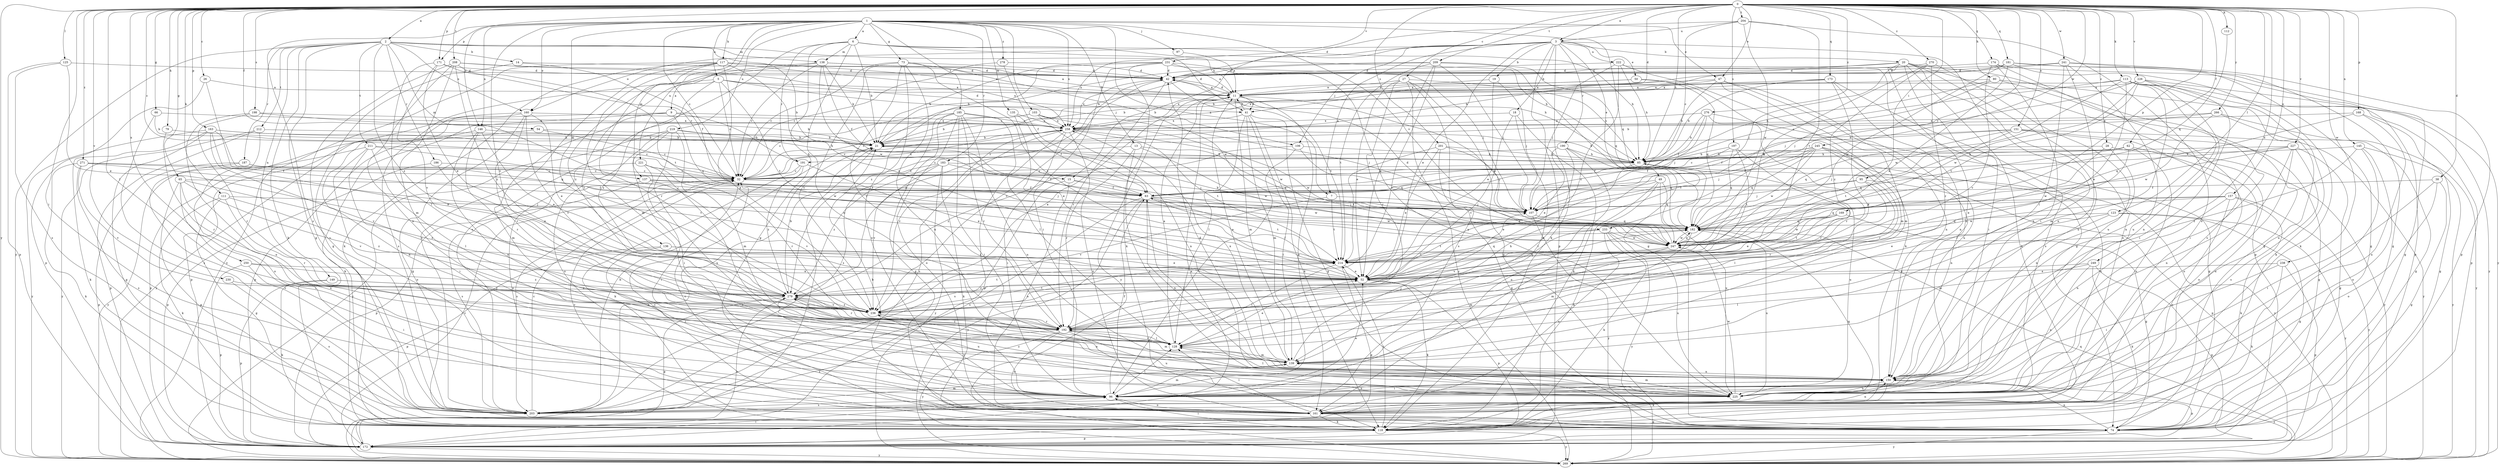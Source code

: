 strict digraph  {
0;
1;
2;
3;
5;
6;
7;
9;
11;
13;
14;
15;
18;
19;
20;
21;
26;
27;
28;
32;
38;
41;
42;
47;
49;
50;
52;
54;
62;
63;
65;
66;
73;
74;
79;
80;
85;
95;
96;
97;
103;
106;
107;
111;
112;
113;
117;
118;
123;
125;
128;
135;
136;
137;
138;
139;
145;
146;
149;
150;
151;
157;
160;
161;
163;
168;
169;
171;
172;
173;
174;
181;
182;
183;
185;
186;
187;
190;
191;
192;
197;
198;
201;
203;
204;
208;
209;
211;
212;
214;
219;
221;
222;
225;
226;
227;
230;
231;
233;
236;
238;
241;
245;
247;
249;
250;
258;
266;
269;
270;
271;
276;
278;
279;
0 -> 2  [label=a];
0 -> 3  [label=a];
0 -> 26  [label=c];
0 -> 27  [label=c];
0 -> 28  [label=c];
0 -> 32  [label=c];
0 -> 38  [label=d];
0 -> 41  [label=d];
0 -> 47  [label=e];
0 -> 54  [label=f];
0 -> 62  [label=f];
0 -> 65  [label=g];
0 -> 66  [label=g];
0 -> 79  [label=h];
0 -> 80  [label=h];
0 -> 85  [label=h];
0 -> 95  [label=i];
0 -> 96  [label=i];
0 -> 111  [label=k];
0 -> 112  [label=k];
0 -> 113  [label=k];
0 -> 123  [label=l];
0 -> 125  [label=l];
0 -> 128  [label=l];
0 -> 145  [label=n];
0 -> 146  [label=n];
0 -> 151  [label=o];
0 -> 157  [label=o];
0 -> 163  [label=p];
0 -> 168  [label=p];
0 -> 169  [label=p];
0 -> 171  [label=p];
0 -> 173  [label=q];
0 -> 174  [label=q];
0 -> 181  [label=q];
0 -> 197  [label=s];
0 -> 198  [label=s];
0 -> 201  [label=s];
0 -> 204  [label=t];
0 -> 208  [label=t];
0 -> 209  [label=t];
0 -> 226  [label=v];
0 -> 227  [label=v];
0 -> 230  [label=v];
0 -> 231  [label=v];
0 -> 233  [label=v];
0 -> 238  [label=w];
0 -> 241  [label=w];
0 -> 245  [label=w];
0 -> 249  [label=x];
0 -> 250  [label=x];
0 -> 266  [label=y];
0 -> 269  [label=y];
0 -> 270  [label=z];
0 -> 271  [label=z];
0 -> 276  [label=z];
1 -> 5  [label=a];
1 -> 6  [label=a];
1 -> 7  [label=a];
1 -> 13  [label=b];
1 -> 32  [label=c];
1 -> 47  [label=e];
1 -> 73  [label=g];
1 -> 97  [label=j];
1 -> 103  [label=j];
1 -> 117  [label=k];
1 -> 135  [label=m];
1 -> 136  [label=m];
1 -> 137  [label=m];
1 -> 146  [label=n];
1 -> 160  [label=o];
1 -> 171  [label=p];
1 -> 182  [label=q];
1 -> 183  [label=r];
1 -> 185  [label=r];
1 -> 203  [label=s];
1 -> 219  [label=u];
1 -> 221  [label=u];
1 -> 233  [label=v];
1 -> 236  [label=v];
1 -> 258  [label=x];
1 -> 278  [label=z];
2 -> 14  [label=b];
2 -> 15  [label=b];
2 -> 74  [label=g];
2 -> 85  [label=h];
2 -> 118  [label=k];
2 -> 137  [label=m];
2 -> 138  [label=m];
2 -> 149  [label=n];
2 -> 160  [label=o];
2 -> 186  [label=r];
2 -> 187  [label=r];
2 -> 211  [label=t];
2 -> 212  [label=t];
2 -> 269  [label=y];
2 -> 279  [label=z];
3 -> 7  [label=a];
3 -> 15  [label=b];
3 -> 18  [label=b];
3 -> 19  [label=b];
3 -> 20  [label=b];
3 -> 49  [label=e];
3 -> 50  [label=e];
3 -> 52  [label=e];
3 -> 96  [label=i];
3 -> 106  [label=j];
3 -> 118  [label=k];
3 -> 160  [label=o];
3 -> 172  [label=p];
3 -> 190  [label=r];
3 -> 222  [label=u];
3 -> 258  [label=x];
5 -> 9  [label=a];
5 -> 11  [label=a];
5 -> 32  [label=c];
5 -> 41  [label=d];
5 -> 106  [label=j];
5 -> 203  [label=s];
5 -> 214  [label=t];
5 -> 279  [label=z];
6 -> 11  [label=a];
6 -> 21  [label=b];
6 -> 41  [label=d];
6 -> 74  [label=g];
6 -> 85  [label=h];
6 -> 138  [label=m];
6 -> 150  [label=n];
6 -> 191  [label=r];
6 -> 203  [label=s];
7 -> 107  [label=j];
7 -> 214  [label=t];
7 -> 236  [label=v];
9 -> 118  [label=k];
9 -> 139  [label=m];
9 -> 172  [label=p];
9 -> 182  [label=q];
9 -> 191  [label=r];
9 -> 258  [label=x];
11 -> 41  [label=d];
11 -> 42  [label=d];
11 -> 139  [label=m];
11 -> 161  [label=o];
11 -> 247  [label=w];
11 -> 269  [label=y];
13 -> 182  [label=q];
13 -> 191  [label=r];
13 -> 192  [label=r];
13 -> 225  [label=u];
13 -> 247  [label=w];
14 -> 42  [label=d];
14 -> 63  [label=f];
14 -> 74  [label=g];
15 -> 63  [label=f];
15 -> 161  [label=o];
15 -> 203  [label=s];
15 -> 247  [label=w];
18 -> 118  [label=k];
18 -> 139  [label=m];
18 -> 236  [label=v];
18 -> 258  [label=x];
19 -> 11  [label=a];
19 -> 52  [label=e];
19 -> 107  [label=j];
20 -> 21  [label=b];
20 -> 42  [label=d];
20 -> 74  [label=g];
20 -> 96  [label=i];
20 -> 107  [label=j];
20 -> 118  [label=k];
20 -> 150  [label=n];
20 -> 161  [label=o];
20 -> 172  [label=p];
20 -> 225  [label=u];
21 -> 85  [label=h];
21 -> 269  [label=y];
26 -> 11  [label=a];
26 -> 172  [label=p];
26 -> 214  [label=t];
27 -> 11  [label=a];
27 -> 52  [label=e];
27 -> 74  [label=g];
27 -> 85  [label=h];
27 -> 192  [label=r];
27 -> 203  [label=s];
27 -> 269  [label=y];
28 -> 52  [label=e];
28 -> 85  [label=h];
28 -> 150  [label=n];
28 -> 269  [label=y];
32 -> 63  [label=f];
32 -> 172  [label=p];
32 -> 203  [label=s];
32 -> 258  [label=x];
38 -> 63  [label=f];
38 -> 74  [label=g];
38 -> 96  [label=i];
38 -> 161  [label=o];
41 -> 11  [label=a];
41 -> 74  [label=g];
41 -> 96  [label=i];
41 -> 118  [label=k];
41 -> 128  [label=l];
41 -> 139  [label=m];
41 -> 258  [label=x];
42 -> 11  [label=a];
42 -> 192  [label=r];
42 -> 214  [label=t];
42 -> 236  [label=v];
42 -> 258  [label=x];
47 -> 11  [label=a];
47 -> 85  [label=h];
47 -> 139  [label=m];
47 -> 150  [label=n];
47 -> 225  [label=u];
47 -> 258  [label=x];
49 -> 52  [label=e];
49 -> 63  [label=f];
49 -> 96  [label=i];
49 -> 118  [label=k];
49 -> 182  [label=q];
49 -> 225  [label=u];
50 -> 11  [label=a];
50 -> 139  [label=m];
50 -> 182  [label=q];
50 -> 258  [label=x];
52 -> 63  [label=f];
52 -> 118  [label=k];
52 -> 172  [label=p];
52 -> 182  [label=q];
52 -> 279  [label=z];
54 -> 21  [label=b];
54 -> 32  [label=c];
54 -> 150  [label=n];
62 -> 85  [label=h];
62 -> 107  [label=j];
62 -> 161  [label=o];
62 -> 182  [label=q];
62 -> 192  [label=r];
62 -> 225  [label=u];
63 -> 107  [label=j];
63 -> 150  [label=n];
63 -> 203  [label=s];
63 -> 214  [label=t];
63 -> 247  [label=w];
63 -> 269  [label=y];
65 -> 63  [label=f];
65 -> 74  [label=g];
65 -> 96  [label=i];
65 -> 225  [label=u];
65 -> 236  [label=v];
65 -> 279  [label=z];
66 -> 21  [label=b];
66 -> 203  [label=s];
66 -> 258  [label=x];
73 -> 32  [label=c];
73 -> 42  [label=d];
73 -> 52  [label=e];
73 -> 161  [label=o];
73 -> 192  [label=r];
73 -> 225  [label=u];
73 -> 236  [label=v];
73 -> 247  [label=w];
74 -> 32  [label=c];
74 -> 150  [label=n];
74 -> 269  [label=y];
79 -> 21  [label=b];
79 -> 192  [label=r];
80 -> 11  [label=a];
80 -> 85  [label=h];
80 -> 96  [label=i];
80 -> 107  [label=j];
80 -> 225  [label=u];
85 -> 32  [label=c];
85 -> 52  [label=e];
85 -> 225  [label=u];
85 -> 269  [label=y];
95 -> 63  [label=f];
95 -> 107  [label=j];
95 -> 128  [label=l];
95 -> 172  [label=p];
95 -> 192  [label=r];
96 -> 52  [label=e];
96 -> 63  [label=f];
96 -> 128  [label=l];
96 -> 139  [label=m];
96 -> 150  [label=n];
96 -> 161  [label=o];
96 -> 203  [label=s];
96 -> 236  [label=v];
97 -> 11  [label=a];
103 -> 21  [label=b];
103 -> 32  [label=c];
103 -> 107  [label=j];
103 -> 150  [label=n];
103 -> 247  [label=w];
103 -> 258  [label=x];
106 -> 85  [label=h];
106 -> 96  [label=i];
106 -> 182  [label=q];
106 -> 279  [label=z];
107 -> 182  [label=q];
107 -> 269  [label=y];
111 -> 74  [label=g];
111 -> 107  [label=j];
111 -> 118  [label=k];
111 -> 192  [label=r];
111 -> 279  [label=z];
112 -> 182  [label=q];
113 -> 11  [label=a];
113 -> 32  [label=c];
113 -> 52  [label=e];
113 -> 118  [label=k];
113 -> 139  [label=m];
113 -> 150  [label=n];
113 -> 172  [label=p];
113 -> 247  [label=w];
113 -> 269  [label=y];
117 -> 11  [label=a];
117 -> 42  [label=d];
117 -> 52  [label=e];
117 -> 85  [label=h];
117 -> 118  [label=k];
117 -> 139  [label=m];
117 -> 192  [label=r];
117 -> 203  [label=s];
117 -> 236  [label=v];
117 -> 269  [label=y];
118 -> 32  [label=c];
118 -> 96  [label=i];
118 -> 172  [label=p];
118 -> 214  [label=t];
118 -> 269  [label=y];
123 -> 52  [label=e];
123 -> 74  [label=g];
123 -> 139  [label=m];
123 -> 182  [label=q];
123 -> 269  [label=y];
125 -> 42  [label=d];
125 -> 52  [label=e];
125 -> 172  [label=p];
125 -> 203  [label=s];
128 -> 11  [label=a];
128 -> 52  [label=e];
128 -> 139  [label=m];
128 -> 192  [label=r];
128 -> 279  [label=z];
135 -> 52  [label=e];
135 -> 63  [label=f];
135 -> 258  [label=x];
136 -> 52  [label=e];
136 -> 96  [label=i];
136 -> 172  [label=p];
136 -> 214  [label=t];
137 -> 63  [label=f];
137 -> 107  [label=j];
137 -> 203  [label=s];
137 -> 236  [label=v];
138 -> 11  [label=a];
138 -> 21  [label=b];
138 -> 32  [label=c];
138 -> 42  [label=d];
138 -> 63  [label=f];
138 -> 236  [label=v];
138 -> 247  [label=w];
138 -> 279  [label=z];
139 -> 11  [label=a];
139 -> 107  [label=j];
139 -> 150  [label=n];
139 -> 258  [label=x];
145 -> 85  [label=h];
145 -> 161  [label=o];
145 -> 225  [label=u];
145 -> 269  [label=y];
145 -> 279  [label=z];
146 -> 21  [label=b];
146 -> 52  [label=e];
146 -> 150  [label=n];
146 -> 172  [label=p];
146 -> 192  [label=r];
149 -> 118  [label=k];
149 -> 172  [label=p];
149 -> 192  [label=r];
149 -> 279  [label=z];
150 -> 63  [label=f];
150 -> 96  [label=i];
150 -> 118  [label=k];
150 -> 128  [label=l];
150 -> 172  [label=p];
150 -> 225  [label=u];
150 -> 269  [label=y];
151 -> 21  [label=b];
151 -> 63  [label=f];
151 -> 74  [label=g];
151 -> 161  [label=o];
151 -> 182  [label=q];
151 -> 214  [label=t];
151 -> 269  [label=y];
157 -> 107  [label=j];
157 -> 118  [label=k];
157 -> 150  [label=n];
157 -> 161  [label=o];
157 -> 182  [label=q];
157 -> 247  [label=w];
157 -> 269  [label=y];
160 -> 52  [label=e];
160 -> 74  [label=g];
160 -> 172  [label=p];
160 -> 192  [label=r];
160 -> 236  [label=v];
160 -> 258  [label=x];
160 -> 269  [label=y];
161 -> 21  [label=b];
161 -> 32  [label=c];
161 -> 74  [label=g];
161 -> 118  [label=k];
161 -> 128  [label=l];
161 -> 150  [label=n];
161 -> 182  [label=q];
163 -> 21  [label=b];
163 -> 32  [label=c];
163 -> 52  [label=e];
163 -> 74  [label=g];
163 -> 118  [label=k];
163 -> 182  [label=q];
163 -> 236  [label=v];
163 -> 269  [label=y];
168 -> 74  [label=g];
168 -> 182  [label=q];
168 -> 225  [label=u];
168 -> 258  [label=x];
169 -> 52  [label=e];
169 -> 74  [label=g];
169 -> 182  [label=q];
169 -> 214  [label=t];
169 -> 247  [label=w];
171 -> 32  [label=c];
171 -> 42  [label=d];
171 -> 52  [label=e];
171 -> 128  [label=l];
171 -> 236  [label=v];
172 -> 11  [label=a];
172 -> 32  [label=c];
172 -> 96  [label=i];
172 -> 269  [label=y];
172 -> 279  [label=z];
173 -> 11  [label=a];
173 -> 21  [label=b];
173 -> 85  [label=h];
173 -> 150  [label=n];
173 -> 192  [label=r];
173 -> 203  [label=s];
174 -> 42  [label=d];
174 -> 150  [label=n];
174 -> 172  [label=p];
174 -> 203  [label=s];
174 -> 236  [label=v];
181 -> 21  [label=b];
181 -> 42  [label=d];
181 -> 52  [label=e];
181 -> 74  [label=g];
181 -> 118  [label=k];
181 -> 247  [label=w];
181 -> 269  [label=y];
182 -> 21  [label=b];
182 -> 139  [label=m];
182 -> 225  [label=u];
182 -> 247  [label=w];
183 -> 32  [label=c];
183 -> 63  [label=f];
183 -> 107  [label=j];
183 -> 118  [label=k];
183 -> 236  [label=v];
183 -> 269  [label=y];
183 -> 279  [label=z];
185 -> 32  [label=c];
185 -> 74  [label=g];
185 -> 96  [label=i];
185 -> 128  [label=l];
185 -> 161  [label=o];
185 -> 192  [label=r];
185 -> 203  [label=s];
185 -> 225  [label=u];
185 -> 258  [label=x];
186 -> 32  [label=c];
186 -> 52  [label=e];
186 -> 172  [label=p];
187 -> 32  [label=c];
187 -> 107  [label=j];
187 -> 172  [label=p];
187 -> 203  [label=s];
190 -> 32  [label=c];
190 -> 52  [label=e];
190 -> 85  [label=h];
190 -> 128  [label=l];
190 -> 161  [label=o];
190 -> 182  [label=q];
191 -> 32  [label=c];
191 -> 52  [label=e];
191 -> 118  [label=k];
191 -> 279  [label=z];
192 -> 85  [label=h];
192 -> 128  [label=l];
192 -> 139  [label=m];
192 -> 161  [label=o];
192 -> 203  [label=s];
192 -> 225  [label=u];
192 -> 269  [label=y];
197 -> 63  [label=f];
197 -> 85  [label=h];
197 -> 182  [label=q];
197 -> 192  [label=r];
197 -> 214  [label=t];
198 -> 21  [label=b];
198 -> 192  [label=r];
198 -> 225  [label=u];
198 -> 258  [label=x];
201 -> 52  [label=e];
201 -> 74  [label=g];
201 -> 85  [label=h];
201 -> 107  [label=j];
201 -> 214  [label=t];
203 -> 21  [label=b];
203 -> 32  [label=c];
203 -> 139  [label=m];
204 -> 32  [label=c];
204 -> 42  [label=d];
204 -> 161  [label=o];
204 -> 214  [label=t];
204 -> 247  [label=w];
204 -> 3  [label=u];
208 -> 42  [label=d];
208 -> 139  [label=m];
208 -> 150  [label=n];
208 -> 203  [label=s];
208 -> 214  [label=t];
208 -> 258  [label=x];
208 -> 279  [label=z];
209 -> 21  [label=b];
209 -> 42  [label=d];
209 -> 52  [label=e];
209 -> 74  [label=g];
209 -> 107  [label=j];
209 -> 182  [label=q];
209 -> 214  [label=t];
209 -> 236  [label=v];
211 -> 85  [label=h];
211 -> 96  [label=i];
211 -> 128  [label=l];
211 -> 161  [label=o];
211 -> 247  [label=w];
211 -> 269  [label=y];
212 -> 21  [label=b];
212 -> 161  [label=o];
212 -> 172  [label=p];
212 -> 269  [label=y];
214 -> 52  [label=e];
214 -> 128  [label=l];
214 -> 172  [label=p];
214 -> 182  [label=q];
219 -> 21  [label=b];
219 -> 85  [label=h];
219 -> 96  [label=i];
219 -> 139  [label=m];
219 -> 161  [label=o];
219 -> 225  [label=u];
219 -> 269  [label=y];
221 -> 32  [label=c];
221 -> 96  [label=i];
221 -> 128  [label=l];
221 -> 161  [label=o];
221 -> 192  [label=r];
222 -> 42  [label=d];
222 -> 74  [label=g];
222 -> 85  [label=h];
222 -> 107  [label=j];
222 -> 118  [label=k];
222 -> 279  [label=z];
225 -> 42  [label=d];
225 -> 139  [label=m];
225 -> 247  [label=w];
225 -> 279  [label=z];
226 -> 11  [label=a];
226 -> 74  [label=g];
226 -> 96  [label=i];
226 -> 107  [label=j];
226 -> 150  [label=n];
226 -> 214  [label=t];
226 -> 247  [label=w];
227 -> 63  [label=f];
227 -> 74  [label=g];
227 -> 85  [label=h];
227 -> 150  [label=n];
227 -> 203  [label=s];
227 -> 225  [label=u];
227 -> 247  [label=w];
230 -> 203  [label=s];
230 -> 279  [label=z];
231 -> 11  [label=a];
231 -> 21  [label=b];
231 -> 42  [label=d];
231 -> 96  [label=i];
231 -> 107  [label=j];
231 -> 118  [label=k];
231 -> 225  [label=u];
231 -> 279  [label=z];
233 -> 118  [label=k];
233 -> 161  [label=o];
233 -> 214  [label=t];
233 -> 225  [label=u];
233 -> 236  [label=v];
233 -> 247  [label=w];
233 -> 269  [label=y];
236 -> 11  [label=a];
236 -> 150  [label=n];
236 -> 192  [label=r];
236 -> 214  [label=t];
236 -> 279  [label=z];
238 -> 52  [label=e];
238 -> 96  [label=i];
238 -> 118  [label=k];
238 -> 172  [label=p];
241 -> 21  [label=b];
241 -> 42  [label=d];
241 -> 74  [label=g];
241 -> 128  [label=l];
241 -> 150  [label=n];
241 -> 172  [label=p];
241 -> 225  [label=u];
245 -> 32  [label=c];
245 -> 63  [label=f];
245 -> 85  [label=h];
245 -> 107  [label=j];
245 -> 150  [label=n];
245 -> 182  [label=q];
245 -> 192  [label=r];
245 -> 225  [label=u];
245 -> 247  [label=w];
247 -> 42  [label=d];
247 -> 139  [label=m];
247 -> 182  [label=q];
247 -> 214  [label=t];
249 -> 52  [label=e];
249 -> 118  [label=k];
249 -> 128  [label=l];
249 -> 172  [label=p];
249 -> 225  [label=u];
250 -> 52  [label=e];
250 -> 96  [label=i];
250 -> 172  [label=p];
250 -> 279  [label=z];
258 -> 21  [label=b];
258 -> 32  [label=c];
258 -> 85  [label=h];
258 -> 96  [label=i];
258 -> 161  [label=o];
258 -> 172  [label=p];
258 -> 203  [label=s];
258 -> 214  [label=t];
258 -> 236  [label=v];
258 -> 247  [label=w];
266 -> 21  [label=b];
266 -> 74  [label=g];
266 -> 247  [label=w];
266 -> 258  [label=x];
266 -> 269  [label=y];
269 -> 21  [label=b];
269 -> 182  [label=q];
270 -> 42  [label=d];
270 -> 192  [label=r];
270 -> 225  [label=u];
270 -> 247  [label=w];
270 -> 279  [label=z];
271 -> 32  [label=c];
271 -> 107  [label=j];
271 -> 118  [label=k];
271 -> 203  [label=s];
271 -> 214  [label=t];
271 -> 236  [label=v];
276 -> 63  [label=f];
276 -> 74  [label=g];
276 -> 85  [label=h];
276 -> 107  [label=j];
276 -> 192  [label=r];
276 -> 258  [label=x];
278 -> 32  [label=c];
278 -> 42  [label=d];
278 -> 63  [label=f];
279 -> 21  [label=b];
279 -> 42  [label=d];
279 -> 172  [label=p];
279 -> 192  [label=r];
279 -> 214  [label=t];
279 -> 225  [label=u];
279 -> 236  [label=v];
}
